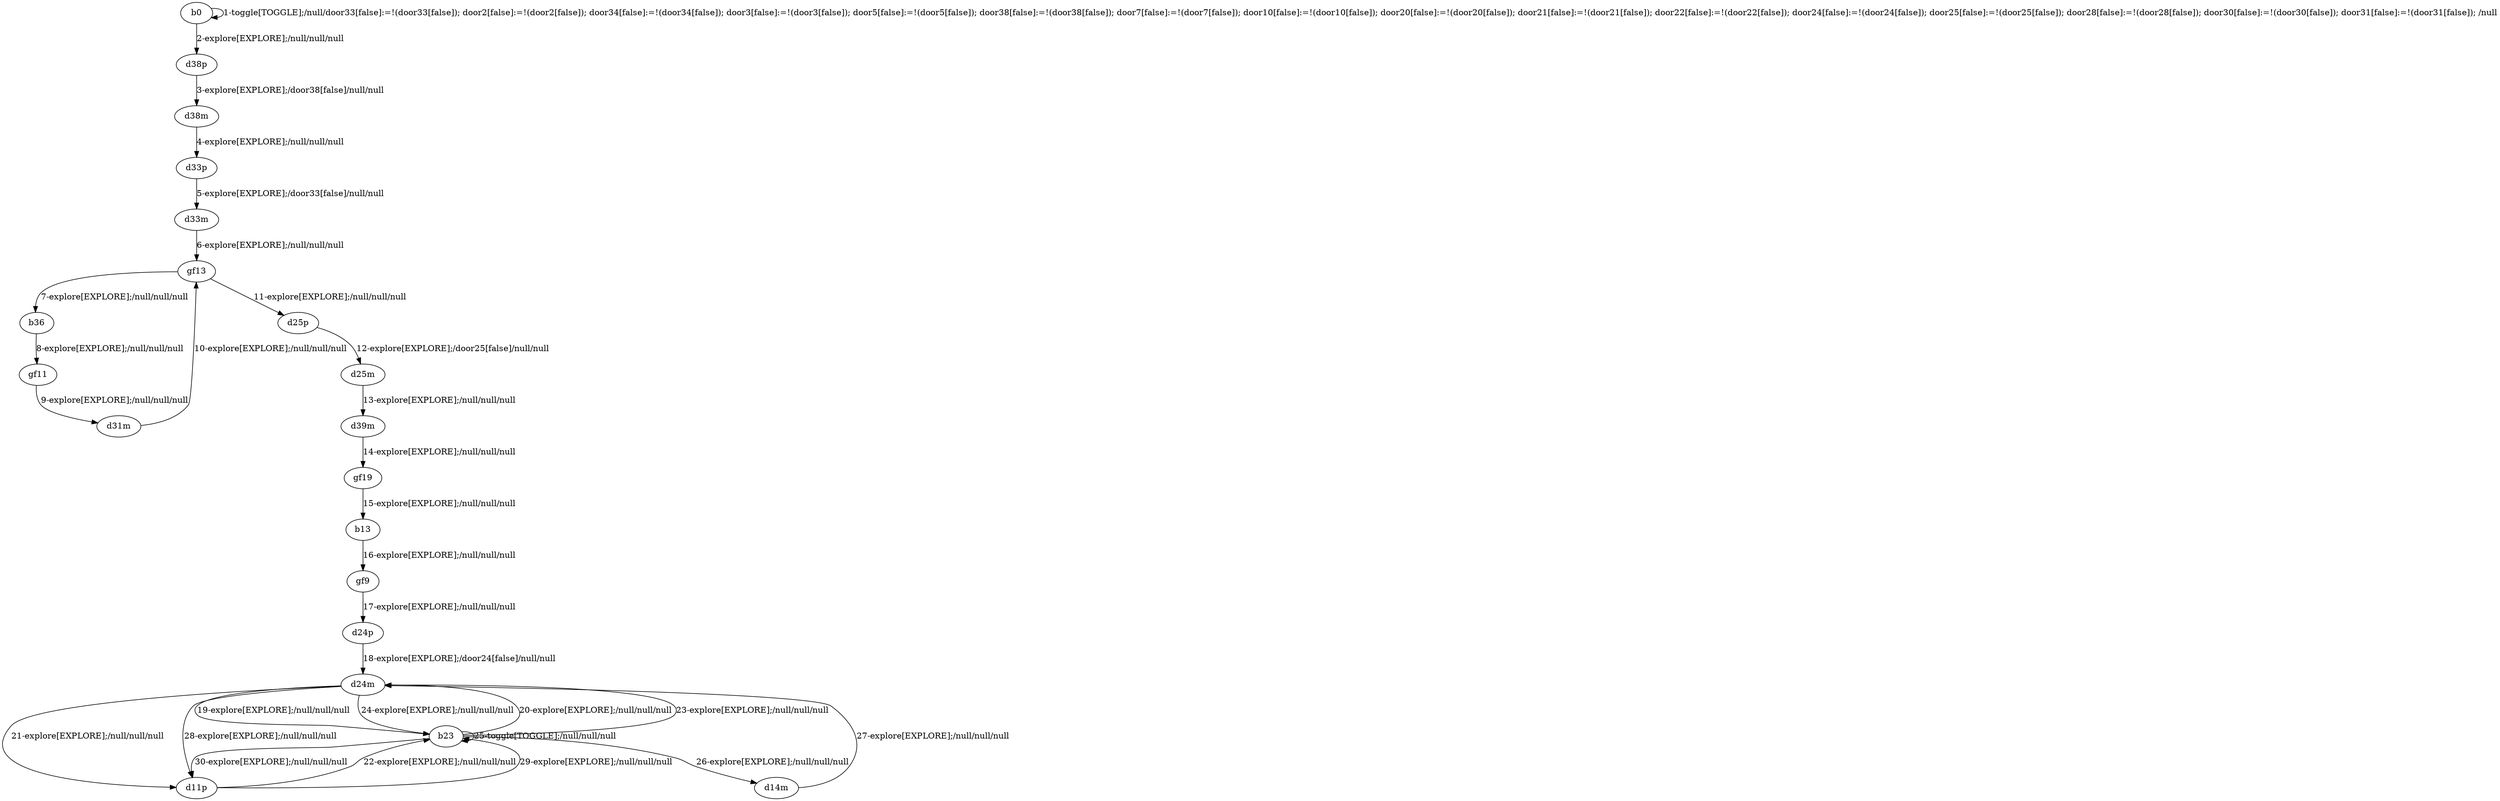 # Total number of goals covered by this test: 1
# b23 --> d11p

digraph g {
"b0" -> "b0" [label = "1-toggle[TOGGLE];/null/door33[false]:=!(door33[false]); door2[false]:=!(door2[false]); door34[false]:=!(door34[false]); door3[false]:=!(door3[false]); door5[false]:=!(door5[false]); door38[false]:=!(door38[false]); door7[false]:=!(door7[false]); door10[false]:=!(door10[false]); door20[false]:=!(door20[false]); door21[false]:=!(door21[false]); door22[false]:=!(door22[false]); door24[false]:=!(door24[false]); door25[false]:=!(door25[false]); door28[false]:=!(door28[false]); door30[false]:=!(door30[false]); door31[false]:=!(door31[false]); /null"];
"b0" -> "d38p" [label = "2-explore[EXPLORE];/null/null/null"];
"d38p" -> "d38m" [label = "3-explore[EXPLORE];/door38[false]/null/null"];
"d38m" -> "d33p" [label = "4-explore[EXPLORE];/null/null/null"];
"d33p" -> "d33m" [label = "5-explore[EXPLORE];/door33[false]/null/null"];
"d33m" -> "gf13" [label = "6-explore[EXPLORE];/null/null/null"];
"gf13" -> "b36" [label = "7-explore[EXPLORE];/null/null/null"];
"b36" -> "gf11" [label = "8-explore[EXPLORE];/null/null/null"];
"gf11" -> "d31m" [label = "9-explore[EXPLORE];/null/null/null"];
"d31m" -> "gf13" [label = "10-explore[EXPLORE];/null/null/null"];
"gf13" -> "d25p" [label = "11-explore[EXPLORE];/null/null/null"];
"d25p" -> "d25m" [label = "12-explore[EXPLORE];/door25[false]/null/null"];
"d25m" -> "d39m" [label = "13-explore[EXPLORE];/null/null/null"];
"d39m" -> "gf19" [label = "14-explore[EXPLORE];/null/null/null"];
"gf19" -> "b13" [label = "15-explore[EXPLORE];/null/null/null"];
"b13" -> "gf9" [label = "16-explore[EXPLORE];/null/null/null"];
"gf9" -> "d24p" [label = "17-explore[EXPLORE];/null/null/null"];
"d24p" -> "d24m" [label = "18-explore[EXPLORE];/door24[false]/null/null"];
"d24m" -> "b23" [label = "19-explore[EXPLORE];/null/null/null"];
"b23" -> "d24m" [label = "20-explore[EXPLORE];/null/null/null"];
"d24m" -> "d11p" [label = "21-explore[EXPLORE];/null/null/null"];
"d11p" -> "b23" [label = "22-explore[EXPLORE];/null/null/null"];
"b23" -> "d24m" [label = "23-explore[EXPLORE];/null/null/null"];
"d24m" -> "b23" [label = "24-explore[EXPLORE];/null/null/null"];
"b23" -> "b23" [label = "25-toggle[TOGGLE];/null/null/null"];
"b23" -> "d14m" [label = "26-explore[EXPLORE];/null/null/null"];
"d14m" -> "d24m" [label = "27-explore[EXPLORE];/null/null/null"];
"d24m" -> "d11p" [label = "28-explore[EXPLORE];/null/null/null"];
"d11p" -> "b23" [label = "29-explore[EXPLORE];/null/null/null"];
"b23" -> "d11p" [label = "30-explore[EXPLORE];/null/null/null"];
}